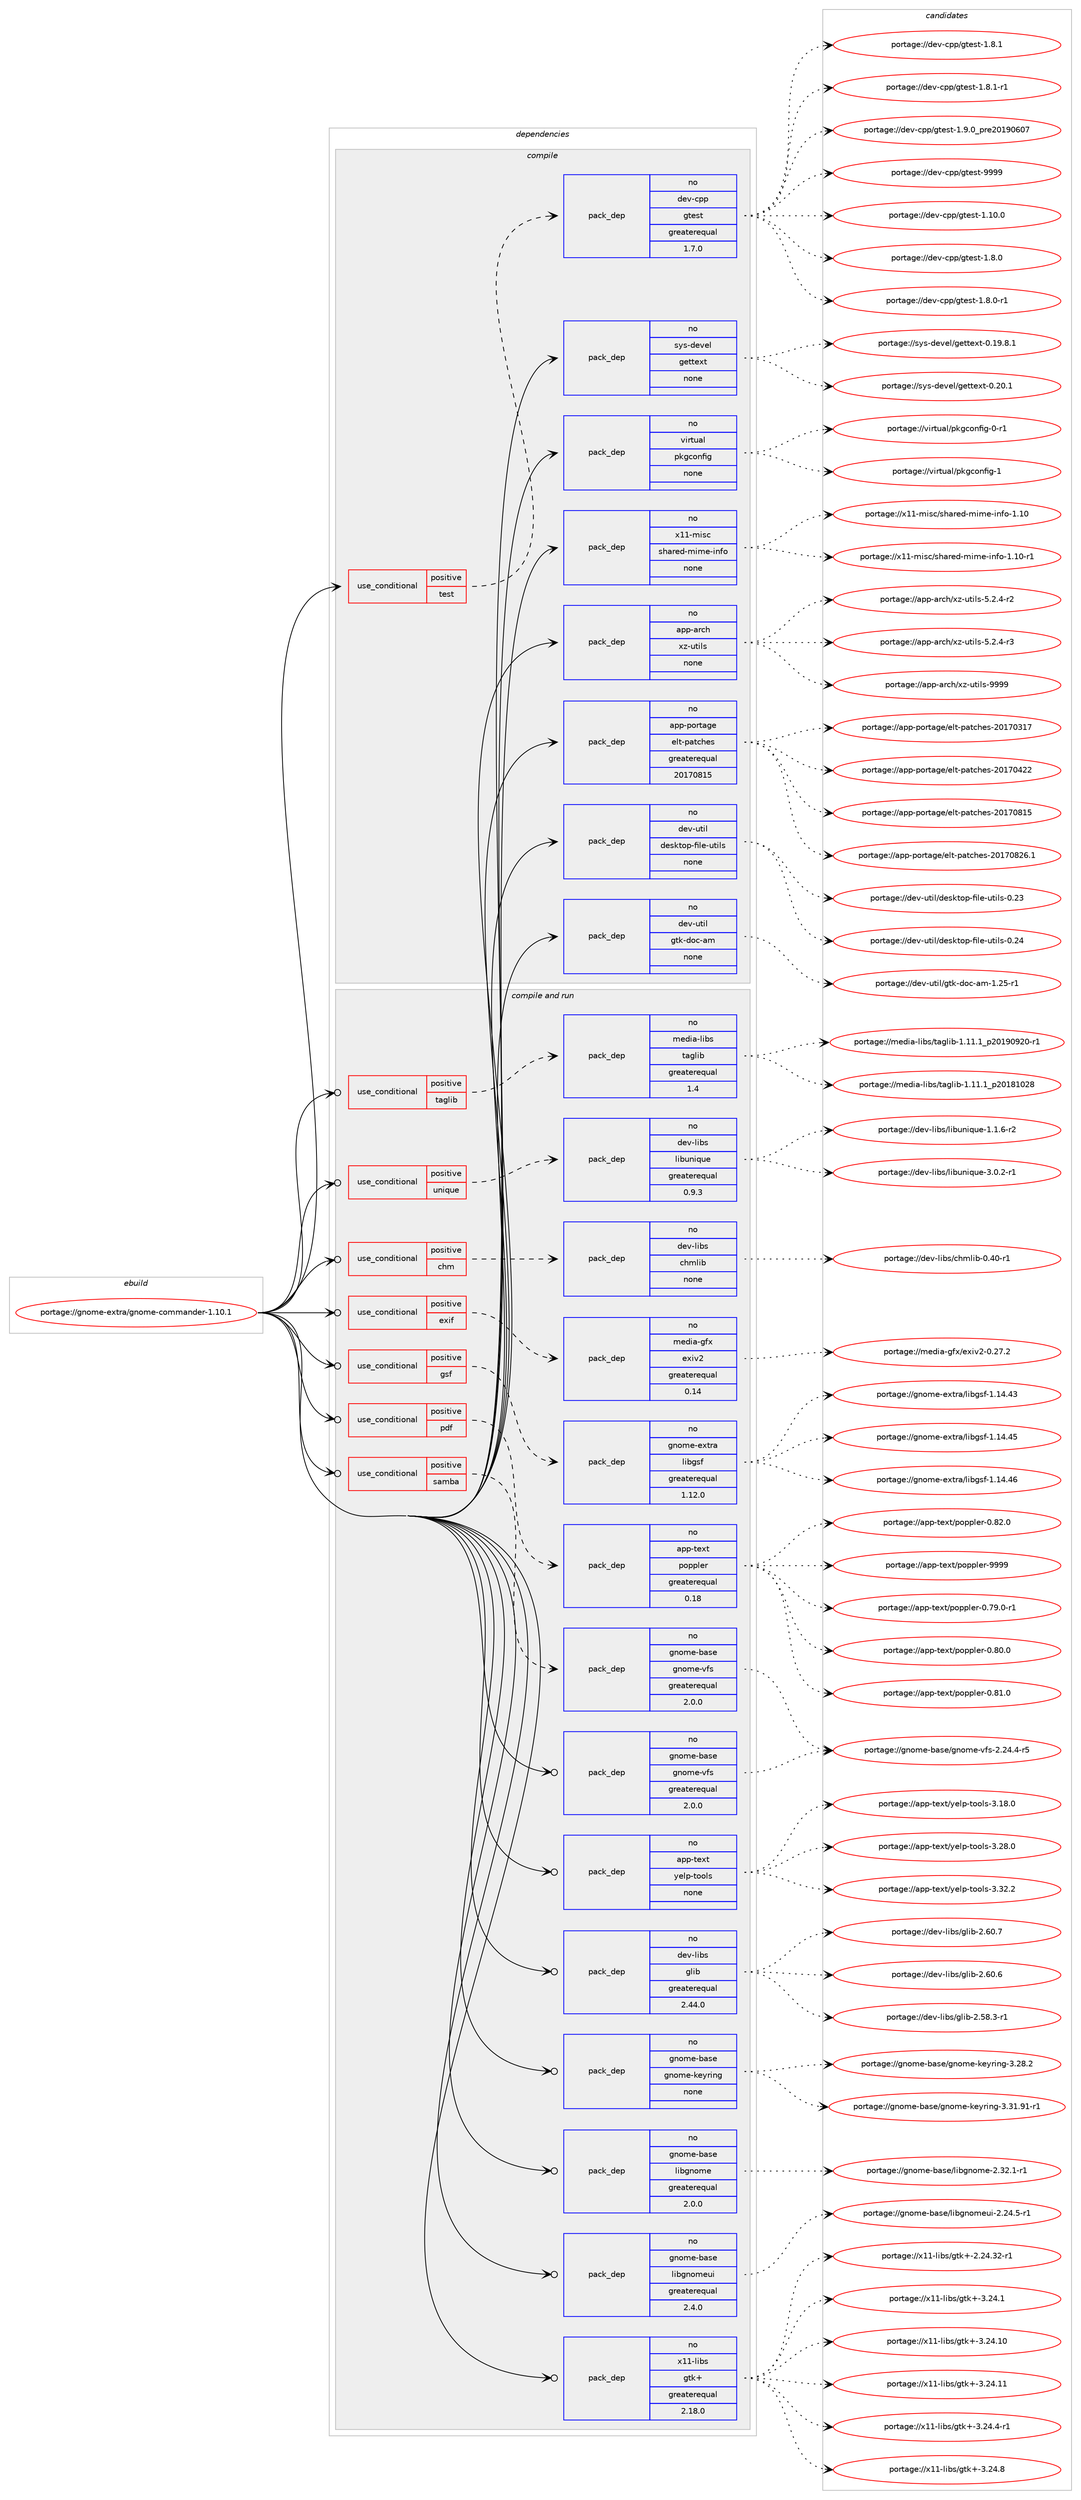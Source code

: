 digraph prolog {

# *************
# Graph options
# *************

newrank=true;
concentrate=true;
compound=true;
graph [rankdir=LR,fontname=Helvetica,fontsize=10,ranksep=1.5];#, ranksep=2.5, nodesep=0.2];
edge  [arrowhead=vee];
node  [fontname=Helvetica,fontsize=10];

# **********
# The ebuild
# **********

subgraph cluster_leftcol {
color=gray;
rank=same;
label=<<i>ebuild</i>>;
id [label="portage://gnome-extra/gnome-commander-1.10.1", color=red, width=4, href="../gnome-extra/gnome-commander-1.10.1.svg"];
}

# ****************
# The dependencies
# ****************

subgraph cluster_midcol {
color=gray;
label=<<i>dependencies</i>>;
subgraph cluster_compile {
fillcolor="#eeeeee";
style=filled;
label=<<i>compile</i>>;
subgraph cond74449 {
dependency281577 [label=<<TABLE BORDER="0" CELLBORDER="1" CELLSPACING="0" CELLPADDING="4"><TR><TD ROWSPAN="3" CELLPADDING="10">use_conditional</TD></TR><TR><TD>positive</TD></TR><TR><TD>test</TD></TR></TABLE>>, shape=none, color=red];
subgraph pack203012 {
dependency281578 [label=<<TABLE BORDER="0" CELLBORDER="1" CELLSPACING="0" CELLPADDING="4" WIDTH="220"><TR><TD ROWSPAN="6" CELLPADDING="30">pack_dep</TD></TR><TR><TD WIDTH="110">no</TD></TR><TR><TD>dev-cpp</TD></TR><TR><TD>gtest</TD></TR><TR><TD>greaterequal</TD></TR><TR><TD>1.7.0</TD></TR></TABLE>>, shape=none, color=blue];
}
dependency281577:e -> dependency281578:w [weight=20,style="dashed",arrowhead="vee"];
}
id:e -> dependency281577:w [weight=20,style="solid",arrowhead="vee"];
subgraph pack203013 {
dependency281579 [label=<<TABLE BORDER="0" CELLBORDER="1" CELLSPACING="0" CELLPADDING="4" WIDTH="220"><TR><TD ROWSPAN="6" CELLPADDING="30">pack_dep</TD></TR><TR><TD WIDTH="110">no</TD></TR><TR><TD>app-arch</TD></TR><TR><TD>xz-utils</TD></TR><TR><TD>none</TD></TR><TR><TD></TD></TR></TABLE>>, shape=none, color=blue];
}
id:e -> dependency281579:w [weight=20,style="solid",arrowhead="vee"];
subgraph pack203014 {
dependency281580 [label=<<TABLE BORDER="0" CELLBORDER="1" CELLSPACING="0" CELLPADDING="4" WIDTH="220"><TR><TD ROWSPAN="6" CELLPADDING="30">pack_dep</TD></TR><TR><TD WIDTH="110">no</TD></TR><TR><TD>app-portage</TD></TR><TR><TD>elt-patches</TD></TR><TR><TD>greaterequal</TD></TR><TR><TD>20170815</TD></TR></TABLE>>, shape=none, color=blue];
}
id:e -> dependency281580:w [weight=20,style="solid",arrowhead="vee"];
subgraph pack203015 {
dependency281581 [label=<<TABLE BORDER="0" CELLBORDER="1" CELLSPACING="0" CELLPADDING="4" WIDTH="220"><TR><TD ROWSPAN="6" CELLPADDING="30">pack_dep</TD></TR><TR><TD WIDTH="110">no</TD></TR><TR><TD>dev-util</TD></TR><TR><TD>desktop-file-utils</TD></TR><TR><TD>none</TD></TR><TR><TD></TD></TR></TABLE>>, shape=none, color=blue];
}
id:e -> dependency281581:w [weight=20,style="solid",arrowhead="vee"];
subgraph pack203016 {
dependency281582 [label=<<TABLE BORDER="0" CELLBORDER="1" CELLSPACING="0" CELLPADDING="4" WIDTH="220"><TR><TD ROWSPAN="6" CELLPADDING="30">pack_dep</TD></TR><TR><TD WIDTH="110">no</TD></TR><TR><TD>dev-util</TD></TR><TR><TD>gtk-doc-am</TD></TR><TR><TD>none</TD></TR><TR><TD></TD></TR></TABLE>>, shape=none, color=blue];
}
id:e -> dependency281582:w [weight=20,style="solid",arrowhead="vee"];
subgraph pack203017 {
dependency281583 [label=<<TABLE BORDER="0" CELLBORDER="1" CELLSPACING="0" CELLPADDING="4" WIDTH="220"><TR><TD ROWSPAN="6" CELLPADDING="30">pack_dep</TD></TR><TR><TD WIDTH="110">no</TD></TR><TR><TD>sys-devel</TD></TR><TR><TD>gettext</TD></TR><TR><TD>none</TD></TR><TR><TD></TD></TR></TABLE>>, shape=none, color=blue];
}
id:e -> dependency281583:w [weight=20,style="solid",arrowhead="vee"];
subgraph pack203018 {
dependency281584 [label=<<TABLE BORDER="0" CELLBORDER="1" CELLSPACING="0" CELLPADDING="4" WIDTH="220"><TR><TD ROWSPAN="6" CELLPADDING="30">pack_dep</TD></TR><TR><TD WIDTH="110">no</TD></TR><TR><TD>virtual</TD></TR><TR><TD>pkgconfig</TD></TR><TR><TD>none</TD></TR><TR><TD></TD></TR></TABLE>>, shape=none, color=blue];
}
id:e -> dependency281584:w [weight=20,style="solid",arrowhead="vee"];
subgraph pack203019 {
dependency281585 [label=<<TABLE BORDER="0" CELLBORDER="1" CELLSPACING="0" CELLPADDING="4" WIDTH="220"><TR><TD ROWSPAN="6" CELLPADDING="30">pack_dep</TD></TR><TR><TD WIDTH="110">no</TD></TR><TR><TD>x11-misc</TD></TR><TR><TD>shared-mime-info</TD></TR><TR><TD>none</TD></TR><TR><TD></TD></TR></TABLE>>, shape=none, color=blue];
}
id:e -> dependency281585:w [weight=20,style="solid",arrowhead="vee"];
}
subgraph cluster_compileandrun {
fillcolor="#eeeeee";
style=filled;
label=<<i>compile and run</i>>;
subgraph cond74450 {
dependency281586 [label=<<TABLE BORDER="0" CELLBORDER="1" CELLSPACING="0" CELLPADDING="4"><TR><TD ROWSPAN="3" CELLPADDING="10">use_conditional</TD></TR><TR><TD>positive</TD></TR><TR><TD>chm</TD></TR></TABLE>>, shape=none, color=red];
subgraph pack203020 {
dependency281587 [label=<<TABLE BORDER="0" CELLBORDER="1" CELLSPACING="0" CELLPADDING="4" WIDTH="220"><TR><TD ROWSPAN="6" CELLPADDING="30">pack_dep</TD></TR><TR><TD WIDTH="110">no</TD></TR><TR><TD>dev-libs</TD></TR><TR><TD>chmlib</TD></TR><TR><TD>none</TD></TR><TR><TD></TD></TR></TABLE>>, shape=none, color=blue];
}
dependency281586:e -> dependency281587:w [weight=20,style="dashed",arrowhead="vee"];
}
id:e -> dependency281586:w [weight=20,style="solid",arrowhead="odotvee"];
subgraph cond74451 {
dependency281588 [label=<<TABLE BORDER="0" CELLBORDER="1" CELLSPACING="0" CELLPADDING="4"><TR><TD ROWSPAN="3" CELLPADDING="10">use_conditional</TD></TR><TR><TD>positive</TD></TR><TR><TD>exif</TD></TR></TABLE>>, shape=none, color=red];
subgraph pack203021 {
dependency281589 [label=<<TABLE BORDER="0" CELLBORDER="1" CELLSPACING="0" CELLPADDING="4" WIDTH="220"><TR><TD ROWSPAN="6" CELLPADDING="30">pack_dep</TD></TR><TR><TD WIDTH="110">no</TD></TR><TR><TD>media-gfx</TD></TR><TR><TD>exiv2</TD></TR><TR><TD>greaterequal</TD></TR><TR><TD>0.14</TD></TR></TABLE>>, shape=none, color=blue];
}
dependency281588:e -> dependency281589:w [weight=20,style="dashed",arrowhead="vee"];
}
id:e -> dependency281588:w [weight=20,style="solid",arrowhead="odotvee"];
subgraph cond74452 {
dependency281590 [label=<<TABLE BORDER="0" CELLBORDER="1" CELLSPACING="0" CELLPADDING="4"><TR><TD ROWSPAN="3" CELLPADDING="10">use_conditional</TD></TR><TR><TD>positive</TD></TR><TR><TD>gsf</TD></TR></TABLE>>, shape=none, color=red];
subgraph pack203022 {
dependency281591 [label=<<TABLE BORDER="0" CELLBORDER="1" CELLSPACING="0" CELLPADDING="4" WIDTH="220"><TR><TD ROWSPAN="6" CELLPADDING="30">pack_dep</TD></TR><TR><TD WIDTH="110">no</TD></TR><TR><TD>gnome-extra</TD></TR><TR><TD>libgsf</TD></TR><TR><TD>greaterequal</TD></TR><TR><TD>1.12.0</TD></TR></TABLE>>, shape=none, color=blue];
}
dependency281590:e -> dependency281591:w [weight=20,style="dashed",arrowhead="vee"];
}
id:e -> dependency281590:w [weight=20,style="solid",arrowhead="odotvee"];
subgraph cond74453 {
dependency281592 [label=<<TABLE BORDER="0" CELLBORDER="1" CELLSPACING="0" CELLPADDING="4"><TR><TD ROWSPAN="3" CELLPADDING="10">use_conditional</TD></TR><TR><TD>positive</TD></TR><TR><TD>pdf</TD></TR></TABLE>>, shape=none, color=red];
subgraph pack203023 {
dependency281593 [label=<<TABLE BORDER="0" CELLBORDER="1" CELLSPACING="0" CELLPADDING="4" WIDTH="220"><TR><TD ROWSPAN="6" CELLPADDING="30">pack_dep</TD></TR><TR><TD WIDTH="110">no</TD></TR><TR><TD>app-text</TD></TR><TR><TD>poppler</TD></TR><TR><TD>greaterequal</TD></TR><TR><TD>0.18</TD></TR></TABLE>>, shape=none, color=blue];
}
dependency281592:e -> dependency281593:w [weight=20,style="dashed",arrowhead="vee"];
}
id:e -> dependency281592:w [weight=20,style="solid",arrowhead="odotvee"];
subgraph cond74454 {
dependency281594 [label=<<TABLE BORDER="0" CELLBORDER="1" CELLSPACING="0" CELLPADDING="4"><TR><TD ROWSPAN="3" CELLPADDING="10">use_conditional</TD></TR><TR><TD>positive</TD></TR><TR><TD>samba</TD></TR></TABLE>>, shape=none, color=red];
subgraph pack203024 {
dependency281595 [label=<<TABLE BORDER="0" CELLBORDER="1" CELLSPACING="0" CELLPADDING="4" WIDTH="220"><TR><TD ROWSPAN="6" CELLPADDING="30">pack_dep</TD></TR><TR><TD WIDTH="110">no</TD></TR><TR><TD>gnome-base</TD></TR><TR><TD>gnome-vfs</TD></TR><TR><TD>greaterequal</TD></TR><TR><TD>2.0.0</TD></TR></TABLE>>, shape=none, color=blue];
}
dependency281594:e -> dependency281595:w [weight=20,style="dashed",arrowhead="vee"];
}
id:e -> dependency281594:w [weight=20,style="solid",arrowhead="odotvee"];
subgraph cond74455 {
dependency281596 [label=<<TABLE BORDER="0" CELLBORDER="1" CELLSPACING="0" CELLPADDING="4"><TR><TD ROWSPAN="3" CELLPADDING="10">use_conditional</TD></TR><TR><TD>positive</TD></TR><TR><TD>taglib</TD></TR></TABLE>>, shape=none, color=red];
subgraph pack203025 {
dependency281597 [label=<<TABLE BORDER="0" CELLBORDER="1" CELLSPACING="0" CELLPADDING="4" WIDTH="220"><TR><TD ROWSPAN="6" CELLPADDING="30">pack_dep</TD></TR><TR><TD WIDTH="110">no</TD></TR><TR><TD>media-libs</TD></TR><TR><TD>taglib</TD></TR><TR><TD>greaterequal</TD></TR><TR><TD>1.4</TD></TR></TABLE>>, shape=none, color=blue];
}
dependency281596:e -> dependency281597:w [weight=20,style="dashed",arrowhead="vee"];
}
id:e -> dependency281596:w [weight=20,style="solid",arrowhead="odotvee"];
subgraph cond74456 {
dependency281598 [label=<<TABLE BORDER="0" CELLBORDER="1" CELLSPACING="0" CELLPADDING="4"><TR><TD ROWSPAN="3" CELLPADDING="10">use_conditional</TD></TR><TR><TD>positive</TD></TR><TR><TD>unique</TD></TR></TABLE>>, shape=none, color=red];
subgraph pack203026 {
dependency281599 [label=<<TABLE BORDER="0" CELLBORDER="1" CELLSPACING="0" CELLPADDING="4" WIDTH="220"><TR><TD ROWSPAN="6" CELLPADDING="30">pack_dep</TD></TR><TR><TD WIDTH="110">no</TD></TR><TR><TD>dev-libs</TD></TR><TR><TD>libunique</TD></TR><TR><TD>greaterequal</TD></TR><TR><TD>0.9.3</TD></TR></TABLE>>, shape=none, color=blue];
}
dependency281598:e -> dependency281599:w [weight=20,style="dashed",arrowhead="vee"];
}
id:e -> dependency281598:w [weight=20,style="solid",arrowhead="odotvee"];
subgraph pack203027 {
dependency281600 [label=<<TABLE BORDER="0" CELLBORDER="1" CELLSPACING="0" CELLPADDING="4" WIDTH="220"><TR><TD ROWSPAN="6" CELLPADDING="30">pack_dep</TD></TR><TR><TD WIDTH="110">no</TD></TR><TR><TD>app-text</TD></TR><TR><TD>yelp-tools</TD></TR><TR><TD>none</TD></TR><TR><TD></TD></TR></TABLE>>, shape=none, color=blue];
}
id:e -> dependency281600:w [weight=20,style="solid",arrowhead="odotvee"];
subgraph pack203028 {
dependency281601 [label=<<TABLE BORDER="0" CELLBORDER="1" CELLSPACING="0" CELLPADDING="4" WIDTH="220"><TR><TD ROWSPAN="6" CELLPADDING="30">pack_dep</TD></TR><TR><TD WIDTH="110">no</TD></TR><TR><TD>dev-libs</TD></TR><TR><TD>glib</TD></TR><TR><TD>greaterequal</TD></TR><TR><TD>2.44.0</TD></TR></TABLE>>, shape=none, color=blue];
}
id:e -> dependency281601:w [weight=20,style="solid",arrowhead="odotvee"];
subgraph pack203029 {
dependency281602 [label=<<TABLE BORDER="0" CELLBORDER="1" CELLSPACING="0" CELLPADDING="4" WIDTH="220"><TR><TD ROWSPAN="6" CELLPADDING="30">pack_dep</TD></TR><TR><TD WIDTH="110">no</TD></TR><TR><TD>gnome-base</TD></TR><TR><TD>gnome-keyring</TD></TR><TR><TD>none</TD></TR><TR><TD></TD></TR></TABLE>>, shape=none, color=blue];
}
id:e -> dependency281602:w [weight=20,style="solid",arrowhead="odotvee"];
subgraph pack203030 {
dependency281603 [label=<<TABLE BORDER="0" CELLBORDER="1" CELLSPACING="0" CELLPADDING="4" WIDTH="220"><TR><TD ROWSPAN="6" CELLPADDING="30">pack_dep</TD></TR><TR><TD WIDTH="110">no</TD></TR><TR><TD>gnome-base</TD></TR><TR><TD>gnome-vfs</TD></TR><TR><TD>greaterequal</TD></TR><TR><TD>2.0.0</TD></TR></TABLE>>, shape=none, color=blue];
}
id:e -> dependency281603:w [weight=20,style="solid",arrowhead="odotvee"];
subgraph pack203031 {
dependency281604 [label=<<TABLE BORDER="0" CELLBORDER="1" CELLSPACING="0" CELLPADDING="4" WIDTH="220"><TR><TD ROWSPAN="6" CELLPADDING="30">pack_dep</TD></TR><TR><TD WIDTH="110">no</TD></TR><TR><TD>gnome-base</TD></TR><TR><TD>libgnome</TD></TR><TR><TD>greaterequal</TD></TR><TR><TD>2.0.0</TD></TR></TABLE>>, shape=none, color=blue];
}
id:e -> dependency281604:w [weight=20,style="solid",arrowhead="odotvee"];
subgraph pack203032 {
dependency281605 [label=<<TABLE BORDER="0" CELLBORDER="1" CELLSPACING="0" CELLPADDING="4" WIDTH="220"><TR><TD ROWSPAN="6" CELLPADDING="30">pack_dep</TD></TR><TR><TD WIDTH="110">no</TD></TR><TR><TD>gnome-base</TD></TR><TR><TD>libgnomeui</TD></TR><TR><TD>greaterequal</TD></TR><TR><TD>2.4.0</TD></TR></TABLE>>, shape=none, color=blue];
}
id:e -> dependency281605:w [weight=20,style="solid",arrowhead="odotvee"];
subgraph pack203033 {
dependency281606 [label=<<TABLE BORDER="0" CELLBORDER="1" CELLSPACING="0" CELLPADDING="4" WIDTH="220"><TR><TD ROWSPAN="6" CELLPADDING="30">pack_dep</TD></TR><TR><TD WIDTH="110">no</TD></TR><TR><TD>x11-libs</TD></TR><TR><TD>gtk+</TD></TR><TR><TD>greaterequal</TD></TR><TR><TD>2.18.0</TD></TR></TABLE>>, shape=none, color=blue];
}
id:e -> dependency281606:w [weight=20,style="solid",arrowhead="odotvee"];
}
subgraph cluster_run {
fillcolor="#eeeeee";
style=filled;
label=<<i>run</i>>;
}
}

# **************
# The candidates
# **************

subgraph cluster_choices {
rank=same;
color=gray;
label=<<i>candidates</i>>;

subgraph choice203012 {
color=black;
nodesep=1;
choiceportage10010111845991121124710311610111511645494649484648 [label="portage://dev-cpp/gtest-1.10.0", color=red, width=4,href="../dev-cpp/gtest-1.10.0.svg"];
choiceportage100101118459911211247103116101115116454946564648 [label="portage://dev-cpp/gtest-1.8.0", color=red, width=4,href="../dev-cpp/gtest-1.8.0.svg"];
choiceportage1001011184599112112471031161011151164549465646484511449 [label="portage://dev-cpp/gtest-1.8.0-r1", color=red, width=4,href="../dev-cpp/gtest-1.8.0-r1.svg"];
choiceportage100101118459911211247103116101115116454946564649 [label="portage://dev-cpp/gtest-1.8.1", color=red, width=4,href="../dev-cpp/gtest-1.8.1.svg"];
choiceportage1001011184599112112471031161011151164549465646494511449 [label="portage://dev-cpp/gtest-1.8.1-r1", color=red, width=4,href="../dev-cpp/gtest-1.8.1-r1.svg"];
choiceportage100101118459911211247103116101115116454946574648951121141015048495748544855 [label="portage://dev-cpp/gtest-1.9.0_pre20190607", color=red, width=4,href="../dev-cpp/gtest-1.9.0_pre20190607.svg"];
choiceportage1001011184599112112471031161011151164557575757 [label="portage://dev-cpp/gtest-9999", color=red, width=4,href="../dev-cpp/gtest-9999.svg"];
dependency281578:e -> choiceportage10010111845991121124710311610111511645494649484648:w [style=dotted,weight="100"];
dependency281578:e -> choiceportage100101118459911211247103116101115116454946564648:w [style=dotted,weight="100"];
dependency281578:e -> choiceportage1001011184599112112471031161011151164549465646484511449:w [style=dotted,weight="100"];
dependency281578:e -> choiceportage100101118459911211247103116101115116454946564649:w [style=dotted,weight="100"];
dependency281578:e -> choiceportage1001011184599112112471031161011151164549465646494511449:w [style=dotted,weight="100"];
dependency281578:e -> choiceportage100101118459911211247103116101115116454946574648951121141015048495748544855:w [style=dotted,weight="100"];
dependency281578:e -> choiceportage1001011184599112112471031161011151164557575757:w [style=dotted,weight="100"];
}
subgraph choice203013 {
color=black;
nodesep=1;
choiceportage9711211245971149910447120122451171161051081154553465046524511450 [label="portage://app-arch/xz-utils-5.2.4-r2", color=red, width=4,href="../app-arch/xz-utils-5.2.4-r2.svg"];
choiceportage9711211245971149910447120122451171161051081154553465046524511451 [label="portage://app-arch/xz-utils-5.2.4-r3", color=red, width=4,href="../app-arch/xz-utils-5.2.4-r3.svg"];
choiceportage9711211245971149910447120122451171161051081154557575757 [label="portage://app-arch/xz-utils-9999", color=red, width=4,href="../app-arch/xz-utils-9999.svg"];
dependency281579:e -> choiceportage9711211245971149910447120122451171161051081154553465046524511450:w [style=dotted,weight="100"];
dependency281579:e -> choiceportage9711211245971149910447120122451171161051081154553465046524511451:w [style=dotted,weight="100"];
dependency281579:e -> choiceportage9711211245971149910447120122451171161051081154557575757:w [style=dotted,weight="100"];
}
subgraph choice203014 {
color=black;
nodesep=1;
choiceportage97112112451121111141169710310147101108116451129711699104101115455048495548514955 [label="portage://app-portage/elt-patches-20170317", color=red, width=4,href="../app-portage/elt-patches-20170317.svg"];
choiceportage97112112451121111141169710310147101108116451129711699104101115455048495548525050 [label="portage://app-portage/elt-patches-20170422", color=red, width=4,href="../app-portage/elt-patches-20170422.svg"];
choiceportage97112112451121111141169710310147101108116451129711699104101115455048495548564953 [label="portage://app-portage/elt-patches-20170815", color=red, width=4,href="../app-portage/elt-patches-20170815.svg"];
choiceportage971121124511211111411697103101471011081164511297116991041011154550484955485650544649 [label="portage://app-portage/elt-patches-20170826.1", color=red, width=4,href="../app-portage/elt-patches-20170826.1.svg"];
dependency281580:e -> choiceportage97112112451121111141169710310147101108116451129711699104101115455048495548514955:w [style=dotted,weight="100"];
dependency281580:e -> choiceportage97112112451121111141169710310147101108116451129711699104101115455048495548525050:w [style=dotted,weight="100"];
dependency281580:e -> choiceportage97112112451121111141169710310147101108116451129711699104101115455048495548564953:w [style=dotted,weight="100"];
dependency281580:e -> choiceportage971121124511211111411697103101471011081164511297116991041011154550484955485650544649:w [style=dotted,weight="100"];
}
subgraph choice203015 {
color=black;
nodesep=1;
choiceportage100101118451171161051084710010111510711611111245102105108101451171161051081154548465051 [label="portage://dev-util/desktop-file-utils-0.23", color=red, width=4,href="../dev-util/desktop-file-utils-0.23.svg"];
choiceportage100101118451171161051084710010111510711611111245102105108101451171161051081154548465052 [label="portage://dev-util/desktop-file-utils-0.24", color=red, width=4,href="../dev-util/desktop-file-utils-0.24.svg"];
dependency281581:e -> choiceportage100101118451171161051084710010111510711611111245102105108101451171161051081154548465051:w [style=dotted,weight="100"];
dependency281581:e -> choiceportage100101118451171161051084710010111510711611111245102105108101451171161051081154548465052:w [style=dotted,weight="100"];
}
subgraph choice203016 {
color=black;
nodesep=1;
choiceportage10010111845117116105108471031161074510011199459710945494650534511449 [label="portage://dev-util/gtk-doc-am-1.25-r1", color=red, width=4,href="../dev-util/gtk-doc-am-1.25-r1.svg"];
dependency281582:e -> choiceportage10010111845117116105108471031161074510011199459710945494650534511449:w [style=dotted,weight="100"];
}
subgraph choice203017 {
color=black;
nodesep=1;
choiceportage1151211154510010111810110847103101116116101120116454846495746564649 [label="portage://sys-devel/gettext-0.19.8.1", color=red, width=4,href="../sys-devel/gettext-0.19.8.1.svg"];
choiceportage115121115451001011181011084710310111611610112011645484650484649 [label="portage://sys-devel/gettext-0.20.1", color=red, width=4,href="../sys-devel/gettext-0.20.1.svg"];
dependency281583:e -> choiceportage1151211154510010111810110847103101116116101120116454846495746564649:w [style=dotted,weight="100"];
dependency281583:e -> choiceportage115121115451001011181011084710310111611610112011645484650484649:w [style=dotted,weight="100"];
}
subgraph choice203018 {
color=black;
nodesep=1;
choiceportage11810511411611797108471121071039911111010210510345484511449 [label="portage://virtual/pkgconfig-0-r1", color=red, width=4,href="../virtual/pkgconfig-0-r1.svg"];
choiceportage1181051141161179710847112107103991111101021051034549 [label="portage://virtual/pkgconfig-1", color=red, width=4,href="../virtual/pkgconfig-1.svg"];
dependency281584:e -> choiceportage11810511411611797108471121071039911111010210510345484511449:w [style=dotted,weight="100"];
dependency281584:e -> choiceportage1181051141161179710847112107103991111101021051034549:w [style=dotted,weight="100"];
}
subgraph choice203019 {
color=black;
nodesep=1;
choiceportage12049494510910511599471151049711410110045109105109101451051101021114549464948 [label="portage://x11-misc/shared-mime-info-1.10", color=red, width=4,href="../x11-misc/shared-mime-info-1.10.svg"];
choiceportage120494945109105115994711510497114101100451091051091014510511010211145494649484511449 [label="portage://x11-misc/shared-mime-info-1.10-r1", color=red, width=4,href="../x11-misc/shared-mime-info-1.10-r1.svg"];
dependency281585:e -> choiceportage12049494510910511599471151049711410110045109105109101451051101021114549464948:w [style=dotted,weight="100"];
dependency281585:e -> choiceportage120494945109105115994711510497114101100451091051091014510511010211145494649484511449:w [style=dotted,weight="100"];
}
subgraph choice203020 {
color=black;
nodesep=1;
choiceportage100101118451081059811547991041091081059845484652484511449 [label="portage://dev-libs/chmlib-0.40-r1", color=red, width=4,href="../dev-libs/chmlib-0.40-r1.svg"];
dependency281587:e -> choiceportage100101118451081059811547991041091081059845484652484511449:w [style=dotted,weight="100"];
}
subgraph choice203021 {
color=black;
nodesep=1;
choiceportage1091011001059745103102120471011201051185045484650554650 [label="portage://media-gfx/exiv2-0.27.2", color=red, width=4,href="../media-gfx/exiv2-0.27.2.svg"];
dependency281589:e -> choiceportage1091011001059745103102120471011201051185045484650554650:w [style=dotted,weight="100"];
}
subgraph choice203022 {
color=black;
nodesep=1;
choiceportage103110111109101451011201161149747108105981031151024549464952465251 [label="portage://gnome-extra/libgsf-1.14.43", color=red, width=4,href="../gnome-extra/libgsf-1.14.43.svg"];
choiceportage103110111109101451011201161149747108105981031151024549464952465253 [label="portage://gnome-extra/libgsf-1.14.45", color=red, width=4,href="../gnome-extra/libgsf-1.14.45.svg"];
choiceportage103110111109101451011201161149747108105981031151024549464952465254 [label="portage://gnome-extra/libgsf-1.14.46", color=red, width=4,href="../gnome-extra/libgsf-1.14.46.svg"];
dependency281591:e -> choiceportage103110111109101451011201161149747108105981031151024549464952465251:w [style=dotted,weight="100"];
dependency281591:e -> choiceportage103110111109101451011201161149747108105981031151024549464952465253:w [style=dotted,weight="100"];
dependency281591:e -> choiceportage103110111109101451011201161149747108105981031151024549464952465254:w [style=dotted,weight="100"];
}
subgraph choice203023 {
color=black;
nodesep=1;
choiceportage971121124511610112011647112111112112108101114454846555746484511449 [label="portage://app-text/poppler-0.79.0-r1", color=red, width=4,href="../app-text/poppler-0.79.0-r1.svg"];
choiceportage97112112451161011201164711211111211210810111445484656484648 [label="portage://app-text/poppler-0.80.0", color=red, width=4,href="../app-text/poppler-0.80.0.svg"];
choiceportage97112112451161011201164711211111211210810111445484656494648 [label="portage://app-text/poppler-0.81.0", color=red, width=4,href="../app-text/poppler-0.81.0.svg"];
choiceportage97112112451161011201164711211111211210810111445484656504648 [label="portage://app-text/poppler-0.82.0", color=red, width=4,href="../app-text/poppler-0.82.0.svg"];
choiceportage9711211245116101120116471121111121121081011144557575757 [label="portage://app-text/poppler-9999", color=red, width=4,href="../app-text/poppler-9999.svg"];
dependency281593:e -> choiceportage971121124511610112011647112111112112108101114454846555746484511449:w [style=dotted,weight="100"];
dependency281593:e -> choiceportage97112112451161011201164711211111211210810111445484656484648:w [style=dotted,weight="100"];
dependency281593:e -> choiceportage97112112451161011201164711211111211210810111445484656494648:w [style=dotted,weight="100"];
dependency281593:e -> choiceportage97112112451161011201164711211111211210810111445484656504648:w [style=dotted,weight="100"];
dependency281593:e -> choiceportage9711211245116101120116471121111121121081011144557575757:w [style=dotted,weight="100"];
}
subgraph choice203024 {
color=black;
nodesep=1;
choiceportage1031101111091014598971151014710311011110910145118102115455046505246524511453 [label="portage://gnome-base/gnome-vfs-2.24.4-r5", color=red, width=4,href="../gnome-base/gnome-vfs-2.24.4-r5.svg"];
dependency281595:e -> choiceportage1031101111091014598971151014710311011110910145118102115455046505246524511453:w [style=dotted,weight="100"];
}
subgraph choice203025 {
color=black;
nodesep=1;
choiceportage10910110010597451081059811547116971031081059845494649494649951125048495649485056 [label="portage://media-libs/taglib-1.11.1_p20181028", color=red, width=4,href="../media-libs/taglib-1.11.1_p20181028.svg"];
choiceportage109101100105974510810598115471169710310810598454946494946499511250484957485750484511449 [label="portage://media-libs/taglib-1.11.1_p20190920-r1", color=red, width=4,href="../media-libs/taglib-1.11.1_p20190920-r1.svg"];
dependency281597:e -> choiceportage10910110010597451081059811547116971031081059845494649494649951125048495649485056:w [style=dotted,weight="100"];
dependency281597:e -> choiceportage109101100105974510810598115471169710310810598454946494946499511250484957485750484511449:w [style=dotted,weight="100"];
}
subgraph choice203026 {
color=black;
nodesep=1;
choiceportage100101118451081059811547108105981171101051131171014549464946544511450 [label="portage://dev-libs/libunique-1.1.6-r2", color=red, width=4,href="../dev-libs/libunique-1.1.6-r2.svg"];
choiceportage100101118451081059811547108105981171101051131171014551464846504511449 [label="portage://dev-libs/libunique-3.0.2-r1", color=red, width=4,href="../dev-libs/libunique-3.0.2-r1.svg"];
dependency281599:e -> choiceportage100101118451081059811547108105981171101051131171014549464946544511450:w [style=dotted,weight="100"];
dependency281599:e -> choiceportage100101118451081059811547108105981171101051131171014551464846504511449:w [style=dotted,weight="100"];
}
subgraph choice203027 {
color=black;
nodesep=1;
choiceportage9711211245116101120116471211011081124511611111110811545514649564648 [label="portage://app-text/yelp-tools-3.18.0", color=red, width=4,href="../app-text/yelp-tools-3.18.0.svg"];
choiceportage9711211245116101120116471211011081124511611111110811545514650564648 [label="portage://app-text/yelp-tools-3.28.0", color=red, width=4,href="../app-text/yelp-tools-3.28.0.svg"];
choiceportage9711211245116101120116471211011081124511611111110811545514651504650 [label="portage://app-text/yelp-tools-3.32.2", color=red, width=4,href="../app-text/yelp-tools-3.32.2.svg"];
dependency281600:e -> choiceportage9711211245116101120116471211011081124511611111110811545514649564648:w [style=dotted,weight="100"];
dependency281600:e -> choiceportage9711211245116101120116471211011081124511611111110811545514650564648:w [style=dotted,weight="100"];
dependency281600:e -> choiceportage9711211245116101120116471211011081124511611111110811545514651504650:w [style=dotted,weight="100"];
}
subgraph choice203028 {
color=black;
nodesep=1;
choiceportage10010111845108105981154710310810598455046535646514511449 [label="portage://dev-libs/glib-2.58.3-r1", color=red, width=4,href="../dev-libs/glib-2.58.3-r1.svg"];
choiceportage1001011184510810598115471031081059845504654484654 [label="portage://dev-libs/glib-2.60.6", color=red, width=4,href="../dev-libs/glib-2.60.6.svg"];
choiceportage1001011184510810598115471031081059845504654484655 [label="portage://dev-libs/glib-2.60.7", color=red, width=4,href="../dev-libs/glib-2.60.7.svg"];
dependency281601:e -> choiceportage10010111845108105981154710310810598455046535646514511449:w [style=dotted,weight="100"];
dependency281601:e -> choiceportage1001011184510810598115471031081059845504654484654:w [style=dotted,weight="100"];
dependency281601:e -> choiceportage1001011184510810598115471031081059845504654484655:w [style=dotted,weight="100"];
}
subgraph choice203029 {
color=black;
nodesep=1;
choiceportage103110111109101459897115101471031101111091014510710112111410511010345514650564650 [label="portage://gnome-base/gnome-keyring-3.28.2", color=red, width=4,href="../gnome-base/gnome-keyring-3.28.2.svg"];
choiceportage103110111109101459897115101471031101111091014510710112111410511010345514651494657494511449 [label="portage://gnome-base/gnome-keyring-3.31.91-r1", color=red, width=4,href="../gnome-base/gnome-keyring-3.31.91-r1.svg"];
dependency281602:e -> choiceportage103110111109101459897115101471031101111091014510710112111410511010345514650564650:w [style=dotted,weight="100"];
dependency281602:e -> choiceportage103110111109101459897115101471031101111091014510710112111410511010345514651494657494511449:w [style=dotted,weight="100"];
}
subgraph choice203030 {
color=black;
nodesep=1;
choiceportage1031101111091014598971151014710311011110910145118102115455046505246524511453 [label="portage://gnome-base/gnome-vfs-2.24.4-r5", color=red, width=4,href="../gnome-base/gnome-vfs-2.24.4-r5.svg"];
dependency281603:e -> choiceportage1031101111091014598971151014710311011110910145118102115455046505246524511453:w [style=dotted,weight="100"];
}
subgraph choice203031 {
color=black;
nodesep=1;
choiceportage1031101111091014598971151014710810598103110111109101455046515046494511449 [label="portage://gnome-base/libgnome-2.32.1-r1", color=red, width=4,href="../gnome-base/libgnome-2.32.1-r1.svg"];
dependency281604:e -> choiceportage1031101111091014598971151014710810598103110111109101455046515046494511449:w [style=dotted,weight="100"];
}
subgraph choice203032 {
color=black;
nodesep=1;
choiceportage1031101111091014598971151014710810598103110111109101117105455046505246534511449 [label="portage://gnome-base/libgnomeui-2.24.5-r1", color=red, width=4,href="../gnome-base/libgnomeui-2.24.5-r1.svg"];
dependency281605:e -> choiceportage1031101111091014598971151014710810598103110111109101117105455046505246534511449:w [style=dotted,weight="100"];
}
subgraph choice203033 {
color=black;
nodesep=1;
choiceportage12049494510810598115471031161074345504650524651504511449 [label="portage://x11-libs/gtk+-2.24.32-r1", color=red, width=4,href="../x11-libs/gtk+-2.24.32-r1.svg"];
choiceportage12049494510810598115471031161074345514650524649 [label="portage://x11-libs/gtk+-3.24.1", color=red, width=4,href="../x11-libs/gtk+-3.24.1.svg"];
choiceportage1204949451081059811547103116107434551465052464948 [label="portage://x11-libs/gtk+-3.24.10", color=red, width=4,href="../x11-libs/gtk+-3.24.10.svg"];
choiceportage1204949451081059811547103116107434551465052464949 [label="portage://x11-libs/gtk+-3.24.11", color=red, width=4,href="../x11-libs/gtk+-3.24.11.svg"];
choiceportage120494945108105981154710311610743455146505246524511449 [label="portage://x11-libs/gtk+-3.24.4-r1", color=red, width=4,href="../x11-libs/gtk+-3.24.4-r1.svg"];
choiceportage12049494510810598115471031161074345514650524656 [label="portage://x11-libs/gtk+-3.24.8", color=red, width=4,href="../x11-libs/gtk+-3.24.8.svg"];
dependency281606:e -> choiceportage12049494510810598115471031161074345504650524651504511449:w [style=dotted,weight="100"];
dependency281606:e -> choiceportage12049494510810598115471031161074345514650524649:w [style=dotted,weight="100"];
dependency281606:e -> choiceportage1204949451081059811547103116107434551465052464948:w [style=dotted,weight="100"];
dependency281606:e -> choiceportage1204949451081059811547103116107434551465052464949:w [style=dotted,weight="100"];
dependency281606:e -> choiceportage120494945108105981154710311610743455146505246524511449:w [style=dotted,weight="100"];
dependency281606:e -> choiceportage12049494510810598115471031161074345514650524656:w [style=dotted,weight="100"];
}
}

}
